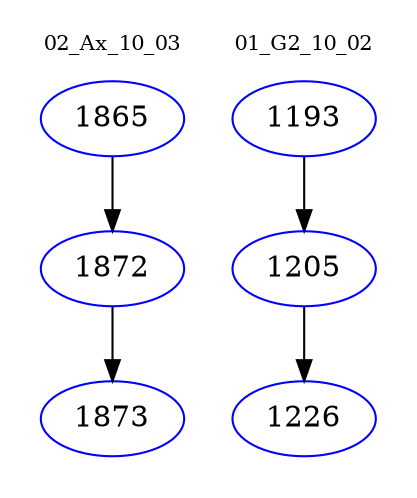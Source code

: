 digraph{
subgraph cluster_0 {
color = white
label = "02_Ax_10_03";
fontsize=10;
T0_1865 [label="1865", color="blue"]
T0_1865 -> T0_1872 [color="black"]
T0_1872 [label="1872", color="blue"]
T0_1872 -> T0_1873 [color="black"]
T0_1873 [label="1873", color="blue"]
}
subgraph cluster_1 {
color = white
label = "01_G2_10_02";
fontsize=10;
T1_1193 [label="1193", color="blue"]
T1_1193 -> T1_1205 [color="black"]
T1_1205 [label="1205", color="blue"]
T1_1205 -> T1_1226 [color="black"]
T1_1226 [label="1226", color="blue"]
}
}

